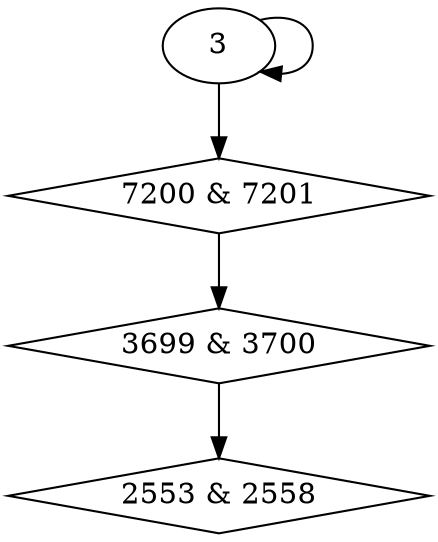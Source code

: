 digraph {
0 [label = "2553 & 2558", shape = diamond];
1 [label = "3699 & 3700", shape = diamond];
2 [label = "7200 & 7201", shape = diamond];
1 -> 0;
2 -> 1;
3 -> 2;
3 -> 3;
}
